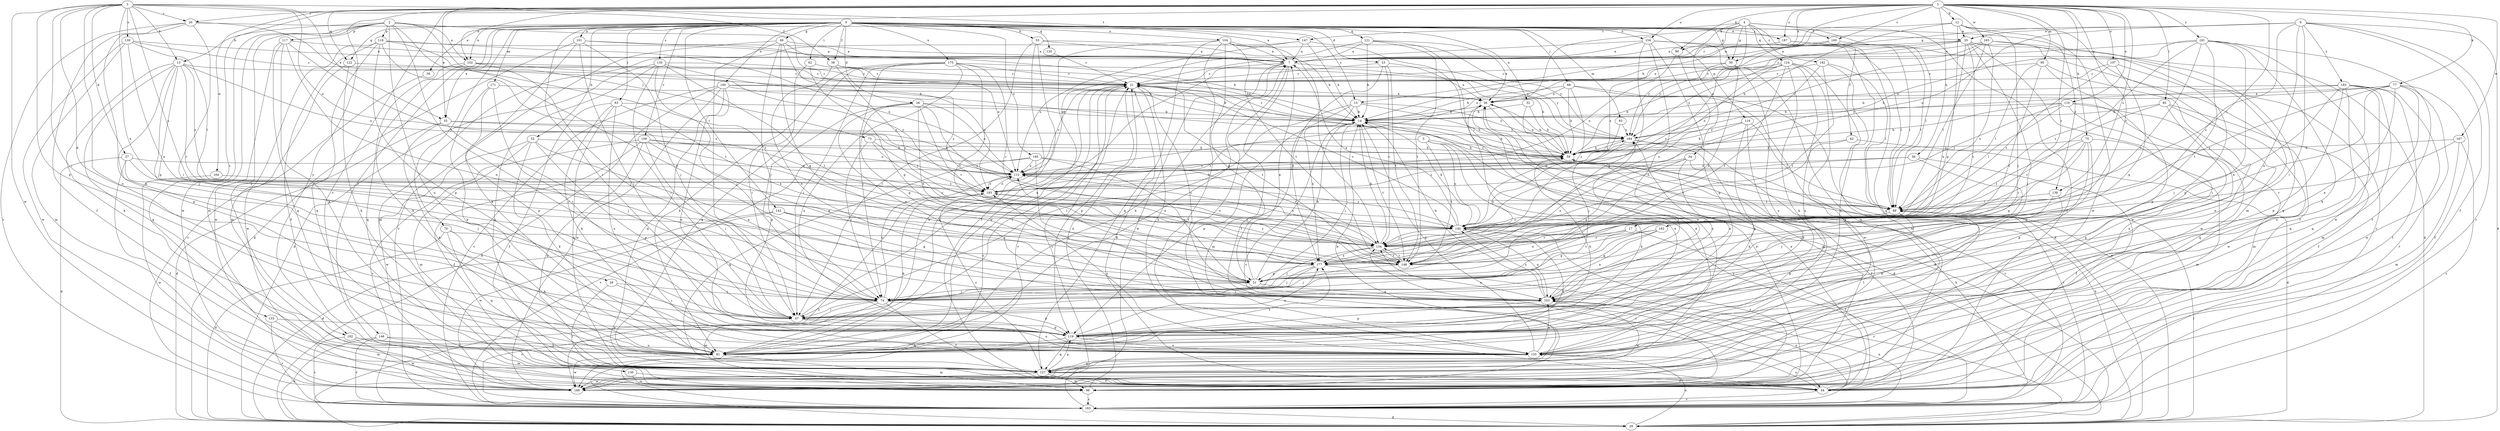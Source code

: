 strict digraph  {
0;
1;
2;
3;
4;
5;
6;
7;
12;
13;
14;
15;
17;
20;
21;
23;
26;
27;
28;
29;
30;
32;
33;
34;
35;
36;
38;
42;
44;
49;
50;
51;
52;
53;
56;
59;
62;
63;
67;
68;
70;
73;
74;
75;
77;
80;
81;
85;
89;
93;
95;
96;
100;
101;
102;
103;
104;
107;
110;
112;
116;
117;
118;
119;
120;
121;
122;
124;
127;
130;
133;
134;
135;
138;
139;
140;
142;
146;
147;
148;
154;
155;
159;
160;
162;
163;
164;
165;
167;
169;
171;
175;
177;
182;
183;
184;
185;
187;
191;
192;
193;
0 -> 7  [label=a];
0 -> 15  [label=c];
0 -> 23  [label=d];
0 -> 26  [label=d];
0 -> 30  [label=e];
0 -> 32  [label=e];
0 -> 33  [label=e];
0 -> 38  [label=f];
0 -> 49  [label=g];
0 -> 50  [label=g];
0 -> 52  [label=h];
0 -> 53  [label=h];
0 -> 62  [label=i];
0 -> 63  [label=i];
0 -> 67  [label=i];
0 -> 68  [label=j];
0 -> 70  [label=j];
0 -> 93  [label=m];
0 -> 100  [label=n];
0 -> 101  [label=n];
0 -> 102  [label=n];
0 -> 104  [label=o];
0 -> 116  [label=p];
0 -> 120  [label=q];
0 -> 121  [label=q];
0 -> 122  [label=q];
0 -> 135  [label=s];
0 -> 138  [label=s];
0 -> 142  [label=t];
0 -> 146  [label=t];
0 -> 154  [label=u];
0 -> 159  [label=v];
0 -> 160  [label=v];
0 -> 171  [label=x];
0 -> 175  [label=x];
0 -> 185  [label=z];
0 -> 187  [label=z];
1 -> 7  [label=a];
1 -> 12  [label=b];
1 -> 15  [label=c];
1 -> 17  [label=c];
1 -> 20  [label=c];
1 -> 33  [label=e];
1 -> 56  [label=h];
1 -> 75  [label=k];
1 -> 77  [label=k];
1 -> 80  [label=k];
1 -> 85  [label=l];
1 -> 89  [label=l];
1 -> 95  [label=m];
1 -> 102  [label=n];
1 -> 107  [label=o];
1 -> 110  [label=o];
1 -> 122  [label=q];
1 -> 130  [label=r];
1 -> 133  [label=r];
1 -> 138  [label=s];
1 -> 154  [label=u];
1 -> 160  [label=v];
1 -> 162  [label=v];
1 -> 164  [label=w];
1 -> 165  [label=w];
1 -> 167  [label=w];
1 -> 182  [label=y];
1 -> 187  [label=z];
1 -> 191  [label=z];
2 -> 13  [label=b];
2 -> 59  [label=h];
2 -> 73  [label=j];
2 -> 74  [label=j];
2 -> 96  [label=m];
2 -> 102  [label=n];
2 -> 103  [label=n];
2 -> 117  [label=p];
2 -> 118  [label=p];
2 -> 155  [label=u];
2 -> 169  [label=w];
2 -> 182  [label=y];
3 -> 13  [label=b];
3 -> 20  [label=c];
3 -> 27  [label=d];
3 -> 28  [label=d];
3 -> 33  [label=e];
3 -> 38  [label=f];
3 -> 67  [label=i];
3 -> 112  [label=o];
3 -> 119  [label=p];
3 -> 139  [label=s];
3 -> 140  [label=s];
3 -> 147  [label=t];
3 -> 155  [label=u];
3 -> 169  [label=w];
3 -> 177  [label=x];
4 -> 34  [label=e];
4 -> 42  [label=f];
4 -> 44  [label=f];
4 -> 50  [label=g];
4 -> 80  [label=k];
4 -> 89  [label=l];
4 -> 112  [label=o];
4 -> 124  [label=q];
4 -> 134  [label=r];
4 -> 147  [label=t];
4 -> 192  [label=z];
5 -> 59  [label=h];
5 -> 81  [label=k];
5 -> 140  [label=s];
5 -> 148  [label=t];
5 -> 163  [label=v];
5 -> 193  [label=z];
6 -> 29  [label=d];
6 -> 35  [label=e];
6 -> 44  [label=f];
6 -> 50  [label=g];
6 -> 67  [label=i];
6 -> 103  [label=n];
6 -> 112  [label=o];
6 -> 140  [label=s];
6 -> 163  [label=v];
6 -> 183  [label=y];
7 -> 21  [label=c];
7 -> 44  [label=f];
7 -> 81  [label=k];
7 -> 155  [label=u];
7 -> 169  [label=w];
7 -> 184  [label=y];
12 -> 14  [label=b];
12 -> 35  [label=e];
12 -> 51  [label=g];
12 -> 59  [label=h];
12 -> 74  [label=j];
12 -> 96  [label=m];
12 -> 169  [label=w];
13 -> 21  [label=c];
13 -> 51  [label=g];
13 -> 74  [label=j];
13 -> 81  [label=k];
13 -> 112  [label=o];
13 -> 119  [label=p];
13 -> 127  [label=q];
13 -> 134  [label=r];
13 -> 193  [label=z];
14 -> 21  [label=c];
14 -> 29  [label=d];
14 -> 59  [label=h];
14 -> 74  [label=j];
14 -> 119  [label=p];
14 -> 148  [label=t];
14 -> 163  [label=v];
14 -> 184  [label=y];
15 -> 14  [label=b];
15 -> 59  [label=h];
15 -> 67  [label=i];
15 -> 96  [label=m];
15 -> 177  [label=x];
15 -> 184  [label=y];
17 -> 44  [label=f];
17 -> 51  [label=g];
17 -> 134  [label=r];
17 -> 177  [label=x];
20 -> 35  [label=e];
20 -> 44  [label=f];
20 -> 59  [label=h];
20 -> 67  [label=i];
20 -> 119  [label=p];
20 -> 163  [label=v];
21 -> 36  [label=e];
21 -> 44  [label=f];
21 -> 81  [label=k];
21 -> 119  [label=p];
21 -> 148  [label=t];
21 -> 155  [label=u];
21 -> 163  [label=v];
23 -> 21  [label=c];
23 -> 36  [label=e];
23 -> 134  [label=r];
23 -> 148  [label=t];
23 -> 177  [label=x];
26 -> 14  [label=b];
26 -> 51  [label=g];
26 -> 103  [label=n];
26 -> 112  [label=o];
26 -> 119  [label=p];
26 -> 134  [label=r];
26 -> 140  [label=s];
26 -> 177  [label=x];
27 -> 29  [label=d];
27 -> 44  [label=f];
27 -> 74  [label=j];
27 -> 112  [label=o];
27 -> 134  [label=r];
28 -> 44  [label=f];
28 -> 67  [label=i];
28 -> 74  [label=j];
29 -> 21  [label=c];
29 -> 59  [label=h];
29 -> 89  [label=l];
29 -> 134  [label=r];
29 -> 155  [label=u];
29 -> 193  [label=z];
30 -> 163  [label=v];
32 -> 14  [label=b];
32 -> 59  [label=h];
32 -> 96  [label=m];
33 -> 29  [label=d];
33 -> 74  [label=j];
33 -> 81  [label=k];
33 -> 112  [label=o];
33 -> 184  [label=y];
34 -> 51  [label=g];
34 -> 103  [label=n];
34 -> 112  [label=o];
34 -> 163  [label=v];
34 -> 177  [label=x];
35 -> 7  [label=a];
35 -> 29  [label=d];
35 -> 36  [label=e];
35 -> 44  [label=f];
35 -> 67  [label=i];
35 -> 148  [label=t];
35 -> 169  [label=w];
35 -> 177  [label=x];
35 -> 184  [label=y];
36 -> 14  [label=b];
36 -> 29  [label=d];
36 -> 59  [label=h];
38 -> 14  [label=b];
38 -> 21  [label=c];
38 -> 103  [label=n];
38 -> 140  [label=s];
42 -> 29  [label=d];
42 -> 59  [label=h];
42 -> 134  [label=r];
44 -> 36  [label=e];
44 -> 103  [label=n];
44 -> 155  [label=u];
44 -> 163  [label=v];
49 -> 7  [label=a];
49 -> 14  [label=b];
49 -> 51  [label=g];
49 -> 67  [label=i];
49 -> 74  [label=j];
49 -> 112  [label=o];
49 -> 163  [label=v];
50 -> 21  [label=c];
50 -> 112  [label=o];
50 -> 155  [label=u];
50 -> 177  [label=x];
51 -> 7  [label=a];
51 -> 14  [label=b];
51 -> 74  [label=j];
51 -> 103  [label=n];
52 -> 59  [label=h];
52 -> 81  [label=k];
52 -> 96  [label=m];
52 -> 103  [label=n];
52 -> 119  [label=p];
52 -> 169  [label=w];
53 -> 7  [label=a];
53 -> 14  [label=b];
53 -> 44  [label=f];
53 -> 67  [label=i];
53 -> 169  [label=w];
56 -> 44  [label=f];
56 -> 67  [label=i];
56 -> 112  [label=o];
56 -> 193  [label=z];
59 -> 36  [label=e];
59 -> 44  [label=f];
59 -> 112  [label=o];
59 -> 184  [label=y];
62 -> 21  [label=c];
62 -> 51  [label=g];
62 -> 67  [label=i];
63 -> 14  [label=b];
63 -> 44  [label=f];
63 -> 81  [label=k];
63 -> 127  [label=q];
63 -> 155  [label=u];
63 -> 177  [label=x];
67 -> 7  [label=a];
67 -> 119  [label=p];
67 -> 155  [label=u];
67 -> 184  [label=y];
68 -> 14  [label=b];
68 -> 29  [label=d];
68 -> 36  [label=e];
68 -> 59  [label=h];
68 -> 140  [label=s];
68 -> 169  [label=w];
70 -> 29  [label=d];
70 -> 81  [label=k];
70 -> 127  [label=q];
70 -> 134  [label=r];
73 -> 59  [label=h];
73 -> 74  [label=j];
73 -> 134  [label=r];
73 -> 193  [label=z];
74 -> 44  [label=f];
74 -> 67  [label=i];
74 -> 96  [label=m];
74 -> 112  [label=o];
74 -> 119  [label=p];
74 -> 163  [label=v];
75 -> 51  [label=g];
75 -> 59  [label=h];
75 -> 96  [label=m];
75 -> 103  [label=n];
75 -> 119  [label=p];
75 -> 134  [label=r];
75 -> 140  [label=s];
77 -> 14  [label=b];
77 -> 36  [label=e];
77 -> 44  [label=f];
77 -> 74  [label=j];
77 -> 89  [label=l];
77 -> 103  [label=n];
77 -> 127  [label=q];
77 -> 169  [label=w];
80 -> 177  [label=x];
80 -> 193  [label=z];
81 -> 7  [label=a];
81 -> 21  [label=c];
81 -> 36  [label=e];
81 -> 96  [label=m];
81 -> 169  [label=w];
81 -> 177  [label=x];
85 -> 14  [label=b];
85 -> 44  [label=f];
85 -> 127  [label=q];
85 -> 134  [label=r];
85 -> 169  [label=w];
89 -> 21  [label=c];
89 -> 119  [label=p];
89 -> 140  [label=s];
93 -> 74  [label=j];
93 -> 184  [label=y];
95 -> 21  [label=c];
95 -> 89  [label=l];
95 -> 119  [label=p];
95 -> 148  [label=t];
95 -> 169  [label=w];
96 -> 21  [label=c];
96 -> 36  [label=e];
96 -> 134  [label=r];
96 -> 140  [label=s];
96 -> 163  [label=v];
100 -> 14  [label=b];
100 -> 29  [label=d];
100 -> 36  [label=e];
100 -> 127  [label=q];
100 -> 155  [label=u];
100 -> 163  [label=v];
100 -> 169  [label=w];
100 -> 193  [label=z];
101 -> 7  [label=a];
101 -> 29  [label=d];
101 -> 67  [label=i];
101 -> 74  [label=j];
101 -> 81  [label=k];
101 -> 184  [label=y];
102 -> 21  [label=c];
102 -> 74  [label=j];
102 -> 81  [label=k];
102 -> 127  [label=q];
102 -> 193  [label=z];
103 -> 14  [label=b];
103 -> 21  [label=c];
103 -> 119  [label=p];
103 -> 140  [label=s];
103 -> 169  [label=w];
103 -> 184  [label=y];
104 -> 7  [label=a];
104 -> 44  [label=f];
104 -> 51  [label=g];
104 -> 89  [label=l];
104 -> 127  [label=q];
104 -> 134  [label=r];
104 -> 148  [label=t];
104 -> 169  [label=w];
107 -> 21  [label=c];
107 -> 51  [label=g];
107 -> 140  [label=s];
107 -> 155  [label=u];
110 -> 14  [label=b];
110 -> 59  [label=h];
110 -> 89  [label=l];
110 -> 96  [label=m];
110 -> 127  [label=q];
110 -> 155  [label=u];
110 -> 193  [label=z];
112 -> 21  [label=c];
112 -> 140  [label=s];
112 -> 193  [label=z];
116 -> 59  [label=h];
116 -> 81  [label=k];
116 -> 89  [label=l];
116 -> 119  [label=p];
116 -> 184  [label=y];
117 -> 7  [label=a];
117 -> 81  [label=k];
117 -> 103  [label=n];
117 -> 127  [label=q];
117 -> 140  [label=s];
117 -> 169  [label=w];
118 -> 7  [label=a];
118 -> 44  [label=f];
118 -> 96  [label=m];
118 -> 112  [label=o];
118 -> 119  [label=p];
118 -> 127  [label=q];
118 -> 134  [label=r];
118 -> 148  [label=t];
119 -> 59  [label=h];
119 -> 81  [label=k];
119 -> 127  [label=q];
119 -> 155  [label=u];
119 -> 177  [label=x];
120 -> 21  [label=c];
121 -> 7  [label=a];
121 -> 14  [label=b];
121 -> 36  [label=e];
121 -> 112  [label=o];
121 -> 148  [label=t];
121 -> 169  [label=w];
122 -> 21  [label=c];
122 -> 81  [label=k];
122 -> 169  [label=w];
124 -> 21  [label=c];
124 -> 59  [label=h];
124 -> 81  [label=k];
124 -> 112  [label=o];
124 -> 127  [label=q];
124 -> 148  [label=t];
124 -> 155  [label=u];
124 -> 169  [label=w];
124 -> 184  [label=y];
127 -> 14  [label=b];
127 -> 44  [label=f];
127 -> 96  [label=m];
127 -> 119  [label=p];
127 -> 169  [label=w];
127 -> 193  [label=z];
130 -> 44  [label=f];
130 -> 96  [label=m];
133 -> 96  [label=m];
133 -> 119  [label=p];
133 -> 163  [label=v];
134 -> 14  [label=b];
134 -> 74  [label=j];
134 -> 112  [label=o];
134 -> 148  [label=t];
134 -> 177  [label=x];
135 -> 21  [label=c];
135 -> 29  [label=d];
135 -> 67  [label=i];
135 -> 74  [label=j];
135 -> 127  [label=q];
135 -> 148  [label=t];
135 -> 193  [label=z];
138 -> 74  [label=j];
138 -> 81  [label=k];
138 -> 89  [label=l];
139 -> 7  [label=a];
139 -> 21  [label=c];
139 -> 89  [label=l];
139 -> 96  [label=m];
139 -> 169  [label=w];
139 -> 177  [label=x];
140 -> 7  [label=a];
140 -> 14  [label=b];
140 -> 21  [label=c];
140 -> 81  [label=k];
140 -> 103  [label=n];
140 -> 134  [label=r];
142 -> 29  [label=d];
142 -> 51  [label=g];
142 -> 140  [label=s];
142 -> 169  [label=w];
142 -> 177  [label=x];
146 -> 29  [label=d];
146 -> 81  [label=k];
146 -> 96  [label=m];
146 -> 163  [label=v];
147 -> 7  [label=a];
147 -> 14  [label=b];
147 -> 96  [label=m];
147 -> 112  [label=o];
147 -> 184  [label=y];
148 -> 74  [label=j];
148 -> 112  [label=o];
148 -> 134  [label=r];
148 -> 193  [label=z];
154 -> 7  [label=a];
154 -> 21  [label=c];
154 -> 29  [label=d];
154 -> 51  [label=g];
154 -> 89  [label=l];
154 -> 96  [label=m];
154 -> 103  [label=n];
154 -> 119  [label=p];
155 -> 14  [label=b];
155 -> 36  [label=e];
155 -> 89  [label=l];
155 -> 103  [label=n];
155 -> 127  [label=q];
155 -> 193  [label=z];
159 -> 44  [label=f];
159 -> 51  [label=g];
159 -> 59  [label=h];
159 -> 67  [label=i];
159 -> 112  [label=o];
159 -> 127  [label=q];
159 -> 163  [label=v];
160 -> 7  [label=a];
160 -> 89  [label=l];
160 -> 163  [label=v];
160 -> 184  [label=y];
162 -> 51  [label=g];
162 -> 103  [label=n];
162 -> 134  [label=r];
162 -> 148  [label=t];
163 -> 21  [label=c];
163 -> 29  [label=d];
163 -> 59  [label=h];
163 -> 103  [label=n];
164 -> 169  [label=w];
164 -> 193  [label=z];
165 -> 7  [label=a];
165 -> 21  [label=c];
165 -> 89  [label=l];
165 -> 119  [label=p];
165 -> 127  [label=q];
165 -> 140  [label=s];
165 -> 184  [label=y];
167 -> 59  [label=h];
167 -> 96  [label=m];
167 -> 134  [label=r];
167 -> 163  [label=v];
171 -> 36  [label=e];
171 -> 67  [label=i];
171 -> 81  [label=k];
171 -> 119  [label=p];
175 -> 21  [label=c];
175 -> 59  [label=h];
175 -> 67  [label=i];
175 -> 74  [label=j];
175 -> 81  [label=k];
175 -> 127  [label=q];
175 -> 134  [label=r];
175 -> 148  [label=t];
175 -> 155  [label=u];
177 -> 51  [label=g];
177 -> 67  [label=i];
177 -> 74  [label=j];
177 -> 103  [label=n];
182 -> 81  [label=k];
182 -> 155  [label=u];
182 -> 163  [label=v];
182 -> 169  [label=w];
183 -> 36  [label=e];
183 -> 44  [label=f];
183 -> 74  [label=j];
183 -> 96  [label=m];
183 -> 119  [label=p];
183 -> 127  [label=q];
183 -> 155  [label=u];
183 -> 163  [label=v];
183 -> 184  [label=y];
184 -> 59  [label=h];
184 -> 81  [label=k];
184 -> 163  [label=v];
184 -> 177  [label=x];
185 -> 51  [label=g];
185 -> 103  [label=n];
185 -> 112  [label=o];
185 -> 127  [label=q];
185 -> 134  [label=r];
185 -> 163  [label=v];
187 -> 7  [label=a];
187 -> 89  [label=l];
187 -> 127  [label=q];
191 -> 7  [label=a];
191 -> 44  [label=f];
191 -> 59  [label=h];
191 -> 81  [label=k];
191 -> 103  [label=n];
191 -> 134  [label=r];
191 -> 140  [label=s];
191 -> 148  [label=t];
191 -> 169  [label=w];
192 -> 21  [label=c];
192 -> 89  [label=l];
192 -> 140  [label=s];
192 -> 148  [label=t];
192 -> 155  [label=u];
193 -> 59  [label=h];
193 -> 81  [label=k];
193 -> 89  [label=l];
193 -> 112  [label=o];
}
